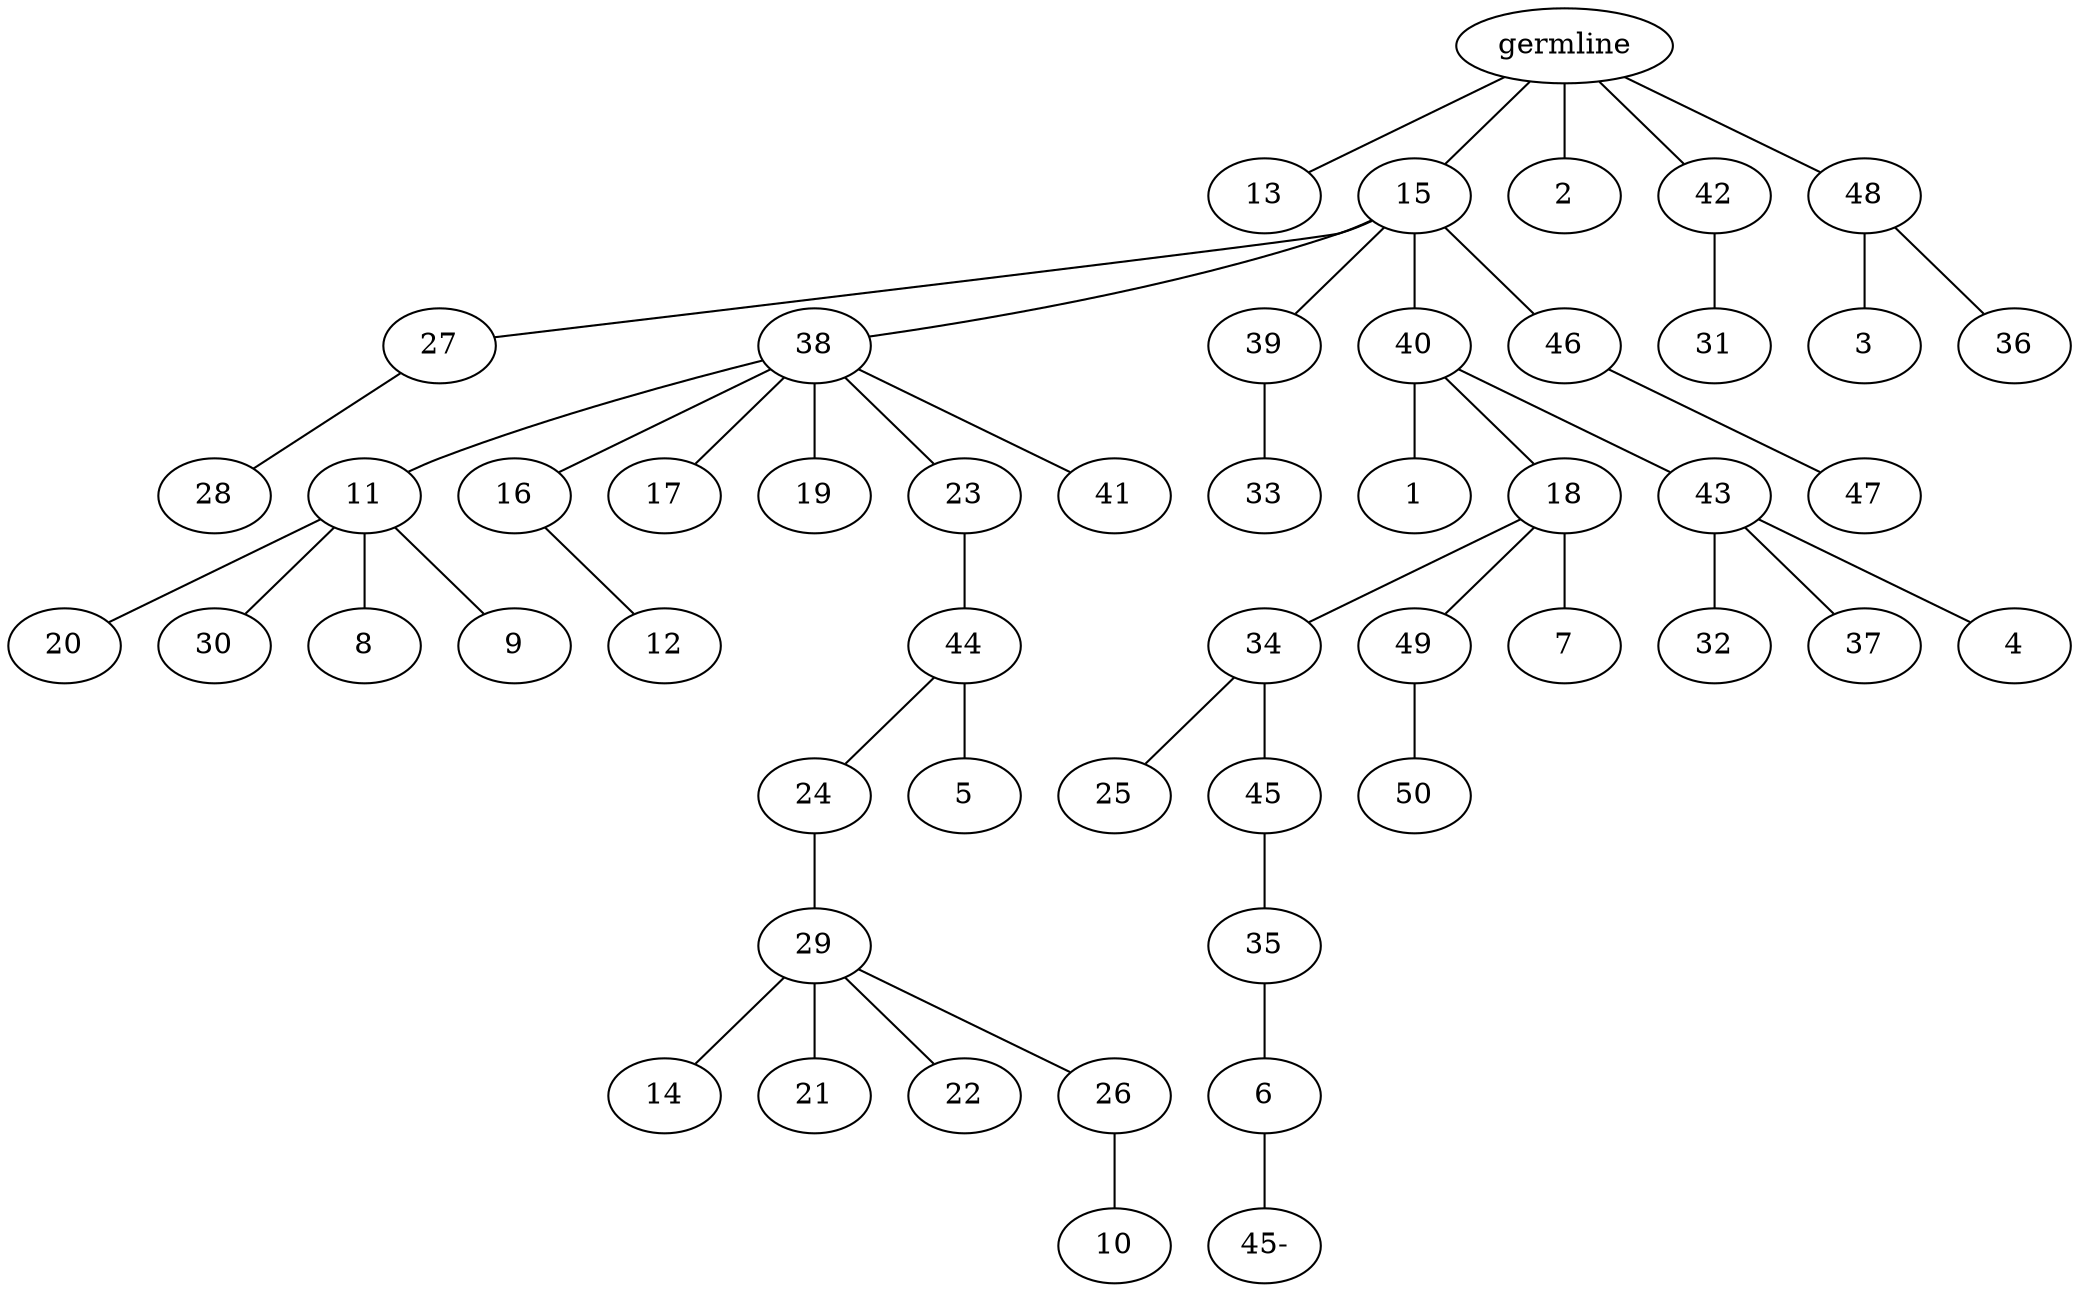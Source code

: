 graph tree {
    "139665619271248" [label="germline"];
    "139665619339200" [label="13"];
    "139665619337664" [label="15"];
    "139665619338720" [label="27"];
    "139665619337808" [label="28"];
    "139665619338672" [label="38"];
    "139665619338912" [label="11"];
    "139665619339344" [label="20"];
    "139665619339536" [label="30"];
    "139665619338192" [label="8"];
    "139665619340160" [label="9"];
    "139665619338864" [label="16"];
    "139665619339728" [label="12"];
    "139665619338336" [label="17"];
    "139665619339824" [label="19"];
    "139665619340736" [label="23"];
    "139665619340256" [label="44"];
    "139665619340400" [label="24"];
    "139665619341072" [label="29"];
    "139665619341216" [label="14"];
    "139665619341168" [label="21"];
    "139665619370912" [label="22"];
    "139665619371008" [label="26"];
    "139665619370672" [label="10"];
    "139665619340304" [label="5"];
    "139665619340928" [label="41"];
    "139665619338960" [label="39"];
    "139665619341024" [label="33"];
    "139665619339680" [label="40"];
    "139665619340352" [label="1"];
    "139665619340784" [label="18"];
    "139665619370960" [label="34"];
    "139665619370048" [label="25"];
    "139665619370240" [label="45"];
    "139665619371296" [label="35"];
    "139665619371440" [label="6"];
    "139665619316544" [label="45-"];
    "139665619371104" [label="49"];
    "139665619371872" [label="50"];
    "139665619371248" [label="7"];
    "139665619341264" [label="43"];
    "139665619371776" [label="32"];
    "139665619371728" [label="37"];
    "139665619371056" [label="4"];
    "139665619340832" [label="46"];
    "139665619372544" [label="47"];
    "139665619339008" [label="2"];
    "139665619339968" [label="42"];
    "139665619372592" [label="31"];
    "139665619337472" [label="48"];
    "139665619372496" [label="3"];
    "139665619372256" [label="36"];
    "139665619271248" -- "139665619339200";
    "139665619271248" -- "139665619337664";
    "139665619271248" -- "139665619339008";
    "139665619271248" -- "139665619339968";
    "139665619271248" -- "139665619337472";
    "139665619337664" -- "139665619338720";
    "139665619337664" -- "139665619338672";
    "139665619337664" -- "139665619338960";
    "139665619337664" -- "139665619339680";
    "139665619337664" -- "139665619340832";
    "139665619338720" -- "139665619337808";
    "139665619338672" -- "139665619338912";
    "139665619338672" -- "139665619338864";
    "139665619338672" -- "139665619338336";
    "139665619338672" -- "139665619339824";
    "139665619338672" -- "139665619340736";
    "139665619338672" -- "139665619340928";
    "139665619338912" -- "139665619339344";
    "139665619338912" -- "139665619339536";
    "139665619338912" -- "139665619338192";
    "139665619338912" -- "139665619340160";
    "139665619338864" -- "139665619339728";
    "139665619340736" -- "139665619340256";
    "139665619340256" -- "139665619340400";
    "139665619340256" -- "139665619340304";
    "139665619340400" -- "139665619341072";
    "139665619341072" -- "139665619341216";
    "139665619341072" -- "139665619341168";
    "139665619341072" -- "139665619370912";
    "139665619341072" -- "139665619371008";
    "139665619371008" -- "139665619370672";
    "139665619338960" -- "139665619341024";
    "139665619339680" -- "139665619340352";
    "139665619339680" -- "139665619340784";
    "139665619339680" -- "139665619341264";
    "139665619340784" -- "139665619370960";
    "139665619340784" -- "139665619371104";
    "139665619340784" -- "139665619371248";
    "139665619370960" -- "139665619370048";
    "139665619370960" -- "139665619370240";
    "139665619370240" -- "139665619371296";
    "139665619371296" -- "139665619371440";
    "139665619371440" -- "139665619316544";
    "139665619371104" -- "139665619371872";
    "139665619341264" -- "139665619371776";
    "139665619341264" -- "139665619371728";
    "139665619341264" -- "139665619371056";
    "139665619340832" -- "139665619372544";
    "139665619339968" -- "139665619372592";
    "139665619337472" -- "139665619372496";
    "139665619337472" -- "139665619372256";
}
